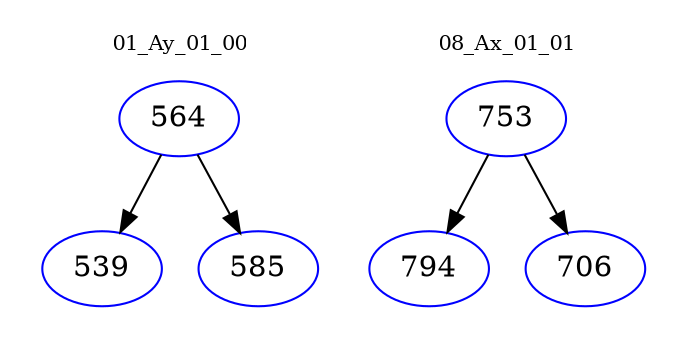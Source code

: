 digraph{
subgraph cluster_0 {
color = white
label = "01_Ay_01_00";
fontsize=10;
T0_564 [label="564", color="blue"]
T0_564 -> T0_539 [color="black"]
T0_539 [label="539", color="blue"]
T0_564 -> T0_585 [color="black"]
T0_585 [label="585", color="blue"]
}
subgraph cluster_1 {
color = white
label = "08_Ax_01_01";
fontsize=10;
T1_753 [label="753", color="blue"]
T1_753 -> T1_794 [color="black"]
T1_794 [label="794", color="blue"]
T1_753 -> T1_706 [color="black"]
T1_706 [label="706", color="blue"]
}
}
